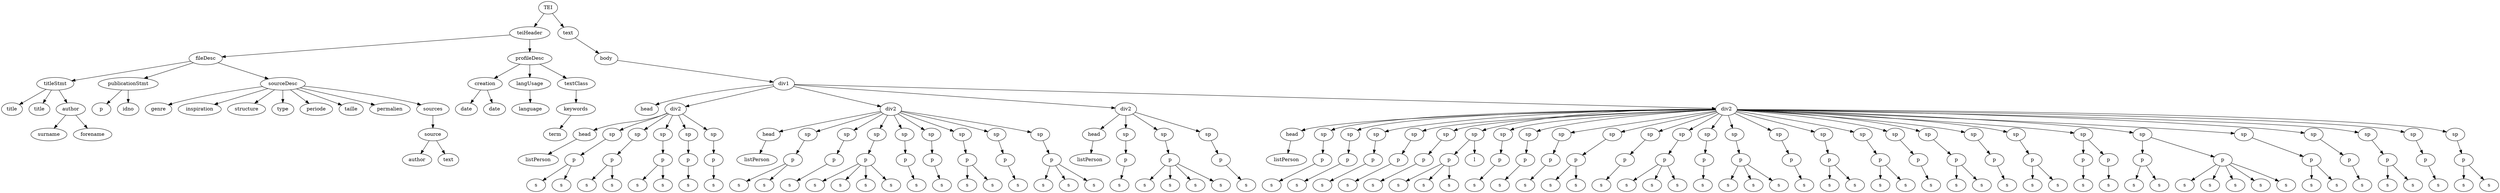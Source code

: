 digraph Tree {
	"t0" [label = "TEI"];
	"t1" [label = "teiHeader"];
	"t2" [label = "fileDesc"];
	"t3" [label = "titleStmt"];
	"t4" [label = "title"];
	"t5" [label = "title"];
	"t6" [label = "author"];
	"t7" [label = "surname"];
	"t8" [label = "forename"];
	"t9" [label = "publicationStmt"];
	"t10" [label = "p"];
	"t11" [label = "idno"];
	"t12" [label = "sourceDesc"];
	"t13" [label = "genre"];
	"t14" [label = "inspiration"];
	"t15" [label = "structure"];
	"t16" [label = "type"];
	"t17" [label = "periode"];
	"t18" [label = "taille"];
	"t19" [label = "permalien"];
	"t20" [label = "sources"];
	"t21" [label = "source"];
	"t22" [label = "author"];
	"t23" [label = "text"];
	"t24" [label = "profileDesc"];
	"t25" [label = "creation"];
	"t26" [label = "date"];
	"t27" [label = "date"];
	"t28" [label = "langUsage"];
	"t29" [label = "language"];
	"t30" [label = "textClass"];
	"t31" [label = "keywords"];
	"t32" [label = "term"];
	"t33" [label = "text"];
	"t34" [label = "body"];
	"t35" [label = "div1"];
	"t36" [label = "head"];
	"t37" [label = "div2"];
	"t38" [label = "head"];
	"t39" [label = "listPerson"];
	"t40" [label = "sp"];
	"t41" [label = "p"];
	"t42" [label = "s"];
	"t43" [label = "s"];
	"t44" [label = "sp"];
	"t45" [label = "p"];
	"t46" [label = "s"];
	"t47" [label = "s"];
	"t48" [label = "sp"];
	"t49" [label = "p"];
	"t50" [label = "s"];
	"t51" [label = "s"];
	"t52" [label = "sp"];
	"t53" [label = "p"];
	"t54" [label = "s"];
	"t55" [label = "sp"];
	"t56" [label = "p"];
	"t57" [label = "s"];
	"t58" [label = "div2"];
	"t59" [label = "head"];
	"t60" [label = "listPerson"];
	"t61" [label = "sp"];
	"t62" [label = "p"];
	"t63" [label = "s"];
	"t64" [label = "s"];
	"t65" [label = "sp"];
	"t66" [label = "p"];
	"t67" [label = "s"];
	"t68" [label = "sp"];
	"t69" [label = "p"];
	"t70" [label = "s"];
	"t71" [label = "s"];
	"t72" [label = "s"];
	"t73" [label = "s"];
	"t74" [label = "sp"];
	"t75" [label = "p"];
	"t76" [label = "s"];
	"t77" [label = "sp"];
	"t78" [label = "p"];
	"t79" [label = "s"];
	"t80" [label = "sp"];
	"t81" [label = "p"];
	"t82" [label = "s"];
	"t83" [label = "s"];
	"t84" [label = "sp"];
	"t85" [label = "p"];
	"t86" [label = "s"];
	"t87" [label = "sp"];
	"t88" [label = "p"];
	"t89" [label = "s"];
	"t90" [label = "s"];
	"t91" [label = "s"];
	"t92" [label = "div2"];
	"t93" [label = "head"];
	"t94" [label = "listPerson"];
	"t95" [label = "sp"];
	"t96" [label = "p"];
	"t97" [label = "s"];
	"t98" [label = "sp"];
	"t99" [label = "p"];
	"t100" [label = "s"];
	"t101" [label = "s"];
	"t102" [label = "s"];
	"t103" [label = "s"];
	"t104" [label = "sp"];
	"t105" [label = "p"];
	"t106" [label = "s"];
	"t107" [label = "div2"];
	"t108" [label = "head"];
	"t109" [label = "listPerson"];
	"t110" [label = "sp"];
	"t111" [label = "p"];
	"t112" [label = "s"];
	"t113" [label = "sp"];
	"t114" [label = "p"];
	"t115" [label = "s"];
	"t116" [label = "sp"];
	"t117" [label = "p"];
	"t118" [label = "s"];
	"t119" [label = "sp"];
	"t120" [label = "p"];
	"t121" [label = "s"];
	"t122" [label = "sp"];
	"t123" [label = "p"];
	"t124" [label = "s"];
	"t125" [label = "sp"];
	"t126" [label = "p"];
	"t127" [label = "s"];
	"t128" [label = "s"];
	"t129" [label = "s"];
	"t130" [label = "l"];
	"t131" [label = "sp"];
	"t132" [label = "p"];
	"t133" [label = "s"];
	"t134" [label = "sp"];
	"t135" [label = "p"];
	"t136" [label = "s"];
	"t137" [label = "sp"];
	"t138" [label = "p"];
	"t139" [label = "s"];
	"t140" [label = "sp"];
	"t141" [label = "p"];
	"t142" [label = "s"];
	"t143" [label = "s"];
	"t144" [label = "sp"];
	"t145" [label = "p"];
	"t146" [label = "s"];
	"t147" [label = "sp"];
	"t148" [label = "p"];
	"t149" [label = "s"];
	"t150" [label = "s"];
	"t151" [label = "s"];
	"t152" [label = "sp"];
	"t153" [label = "p"];
	"t154" [label = "s"];
	"t155" [label = "sp"];
	"t156" [label = "p"];
	"t157" [label = "s"];
	"t158" [label = "s"];
	"t159" [label = "s"];
	"t160" [label = "sp"];
	"t161" [label = "p"];
	"t162" [label = "s"];
	"t163" [label = "sp"];
	"t164" [label = "p"];
	"t165" [label = "s"];
	"t166" [label = "s"];
	"t167" [label = "sp"];
	"t168" [label = "p"];
	"t169" [label = "s"];
	"t170" [label = "s"];
	"t171" [label = "sp"];
	"t172" [label = "p"];
	"t173" [label = "s"];
	"t174" [label = "sp"];
	"t175" [label = "p"];
	"t176" [label = "s"];
	"t177" [label = "s"];
	"t178" [label = "sp"];
	"t179" [label = "p"];
	"t180" [label = "s"];
	"t181" [label = "sp"];
	"t182" [label = "p"];
	"t183" [label = "s"];
	"t184" [label = "s"];
	"t185" [label = "sp"];
	"t186" [label = "p"];
	"t187" [label = "s"];
	"t188" [label = "p"];
	"t189" [label = "s"];
	"t190" [label = "sp"];
	"t191" [label = "p"];
	"t192" [label = "s"];
	"t193" [label = "s"];
	"t194" [label = "p"];
	"t195" [label = "s"];
	"t196" [label = "s"];
	"t197" [label = "s"];
	"t198" [label = "s"];
	"t199" [label = "s"];
	"t200" [label = "sp"];
	"t201" [label = "p"];
	"t202" [label = "s"];
	"t203" [label = "s"];
	"t204" [label = "sp"];
	"t205" [label = "p"];
	"t206" [label = "s"];
	"t207" [label = "sp"];
	"t208" [label = "p"];
	"t209" [label = "s"];
	"t210" [label = "s"];
	"t211" [label = "sp"];
	"t212" [label = "p"];
	"t213" [label = "s"];
	"t214" [label = "sp"];
	"t215" [label = "p"];
	"t216" [label = "s"];
	"t217" [label = "s"];
	"t0" -> "t1";
	"t1" -> "t2";
	"t2" -> "t3";
	"t3" -> "t4";
	"t3" -> "t5";
	"t3" -> "t6";
	"t6" -> "t7";
	"t6" -> "t8";
	"t2" -> "t9";
	"t9" -> "t10";
	"t9" -> "t11";
	"t2" -> "t12";
	"t12" -> "t13";
	"t12" -> "t14";
	"t12" -> "t15";
	"t12" -> "t16";
	"t12" -> "t17";
	"t12" -> "t18";
	"t12" -> "t19";
	"t12" -> "t20";
	"t20" -> "t21";
	"t21" -> "t22";
	"t21" -> "t23";
	"t1" -> "t24";
	"t24" -> "t25";
	"t25" -> "t26";
	"t25" -> "t27";
	"t24" -> "t28";
	"t28" -> "t29";
	"t24" -> "t30";
	"t30" -> "t31";
	"t31" -> "t32";
	"t0" -> "t33";
	"t33" -> "t34";
	"t34" -> "t35";
	"t35" -> "t36";
	"t35" -> "t37";
	"t37" -> "t38";
	"t38" -> "t39";
	"t37" -> "t40";
	"t40" -> "t41";
	"t41" -> "t42";
	"t41" -> "t43";
	"t37" -> "t44";
	"t44" -> "t45";
	"t45" -> "t46";
	"t45" -> "t47";
	"t37" -> "t48";
	"t48" -> "t49";
	"t49" -> "t50";
	"t49" -> "t51";
	"t37" -> "t52";
	"t52" -> "t53";
	"t53" -> "t54";
	"t37" -> "t55";
	"t55" -> "t56";
	"t56" -> "t57";
	"t35" -> "t58";
	"t58" -> "t59";
	"t59" -> "t60";
	"t58" -> "t61";
	"t61" -> "t62";
	"t62" -> "t63";
	"t62" -> "t64";
	"t58" -> "t65";
	"t65" -> "t66";
	"t66" -> "t67";
	"t58" -> "t68";
	"t68" -> "t69";
	"t69" -> "t70";
	"t69" -> "t71";
	"t69" -> "t72";
	"t69" -> "t73";
	"t58" -> "t74";
	"t74" -> "t75";
	"t75" -> "t76";
	"t58" -> "t77";
	"t77" -> "t78";
	"t78" -> "t79";
	"t58" -> "t80";
	"t80" -> "t81";
	"t81" -> "t82";
	"t81" -> "t83";
	"t58" -> "t84";
	"t84" -> "t85";
	"t85" -> "t86";
	"t58" -> "t87";
	"t87" -> "t88";
	"t88" -> "t89";
	"t88" -> "t90";
	"t88" -> "t91";
	"t35" -> "t92";
	"t92" -> "t93";
	"t93" -> "t94";
	"t92" -> "t95";
	"t95" -> "t96";
	"t96" -> "t97";
	"t92" -> "t98";
	"t98" -> "t99";
	"t99" -> "t100";
	"t99" -> "t101";
	"t99" -> "t102";
	"t99" -> "t103";
	"t92" -> "t104";
	"t104" -> "t105";
	"t105" -> "t106";
	"t35" -> "t107";
	"t107" -> "t108";
	"t108" -> "t109";
	"t107" -> "t110";
	"t110" -> "t111";
	"t111" -> "t112";
	"t107" -> "t113";
	"t113" -> "t114";
	"t114" -> "t115";
	"t107" -> "t116";
	"t116" -> "t117";
	"t117" -> "t118";
	"t107" -> "t119";
	"t119" -> "t120";
	"t120" -> "t121";
	"t107" -> "t122";
	"t122" -> "t123";
	"t123" -> "t124";
	"t107" -> "t125";
	"t125" -> "t126";
	"t126" -> "t127";
	"t126" -> "t128";
	"t126" -> "t129";
	"t125" -> "t130";
	"t107" -> "t131";
	"t131" -> "t132";
	"t132" -> "t133";
	"t107" -> "t134";
	"t134" -> "t135";
	"t135" -> "t136";
	"t107" -> "t137";
	"t137" -> "t138";
	"t138" -> "t139";
	"t107" -> "t140";
	"t140" -> "t141";
	"t141" -> "t142";
	"t141" -> "t143";
	"t107" -> "t144";
	"t144" -> "t145";
	"t145" -> "t146";
	"t107" -> "t147";
	"t147" -> "t148";
	"t148" -> "t149";
	"t148" -> "t150";
	"t148" -> "t151";
	"t107" -> "t152";
	"t152" -> "t153";
	"t153" -> "t154";
	"t107" -> "t155";
	"t155" -> "t156";
	"t156" -> "t157";
	"t156" -> "t158";
	"t156" -> "t159";
	"t107" -> "t160";
	"t160" -> "t161";
	"t161" -> "t162";
	"t107" -> "t163";
	"t163" -> "t164";
	"t164" -> "t165";
	"t164" -> "t166";
	"t107" -> "t167";
	"t167" -> "t168";
	"t168" -> "t169";
	"t168" -> "t170";
	"t107" -> "t171";
	"t171" -> "t172";
	"t172" -> "t173";
	"t107" -> "t174";
	"t174" -> "t175";
	"t175" -> "t176";
	"t175" -> "t177";
	"t107" -> "t178";
	"t178" -> "t179";
	"t179" -> "t180";
	"t107" -> "t181";
	"t181" -> "t182";
	"t182" -> "t183";
	"t182" -> "t184";
	"t107" -> "t185";
	"t185" -> "t186";
	"t186" -> "t187";
	"t185" -> "t188";
	"t188" -> "t189";
	"t107" -> "t190";
	"t190" -> "t191";
	"t191" -> "t192";
	"t191" -> "t193";
	"t190" -> "t194";
	"t194" -> "t195";
	"t194" -> "t196";
	"t194" -> "t197";
	"t194" -> "t198";
	"t194" -> "t199";
	"t107" -> "t200";
	"t200" -> "t201";
	"t201" -> "t202";
	"t201" -> "t203";
	"t107" -> "t204";
	"t204" -> "t205";
	"t205" -> "t206";
	"t107" -> "t207";
	"t207" -> "t208";
	"t208" -> "t209";
	"t208" -> "t210";
	"t107" -> "t211";
	"t211" -> "t212";
	"t212" -> "t213";
	"t107" -> "t214";
	"t214" -> "t215";
	"t215" -> "t216";
	"t215" -> "t217";
}
